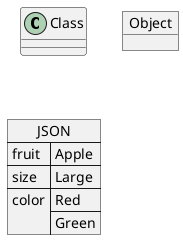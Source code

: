 @startuml
class Class
object Object
json JSON {
   "fruit":"Apple",
   "size":"Large",
   "color": ["Red", "Green"]
}
@enduml

